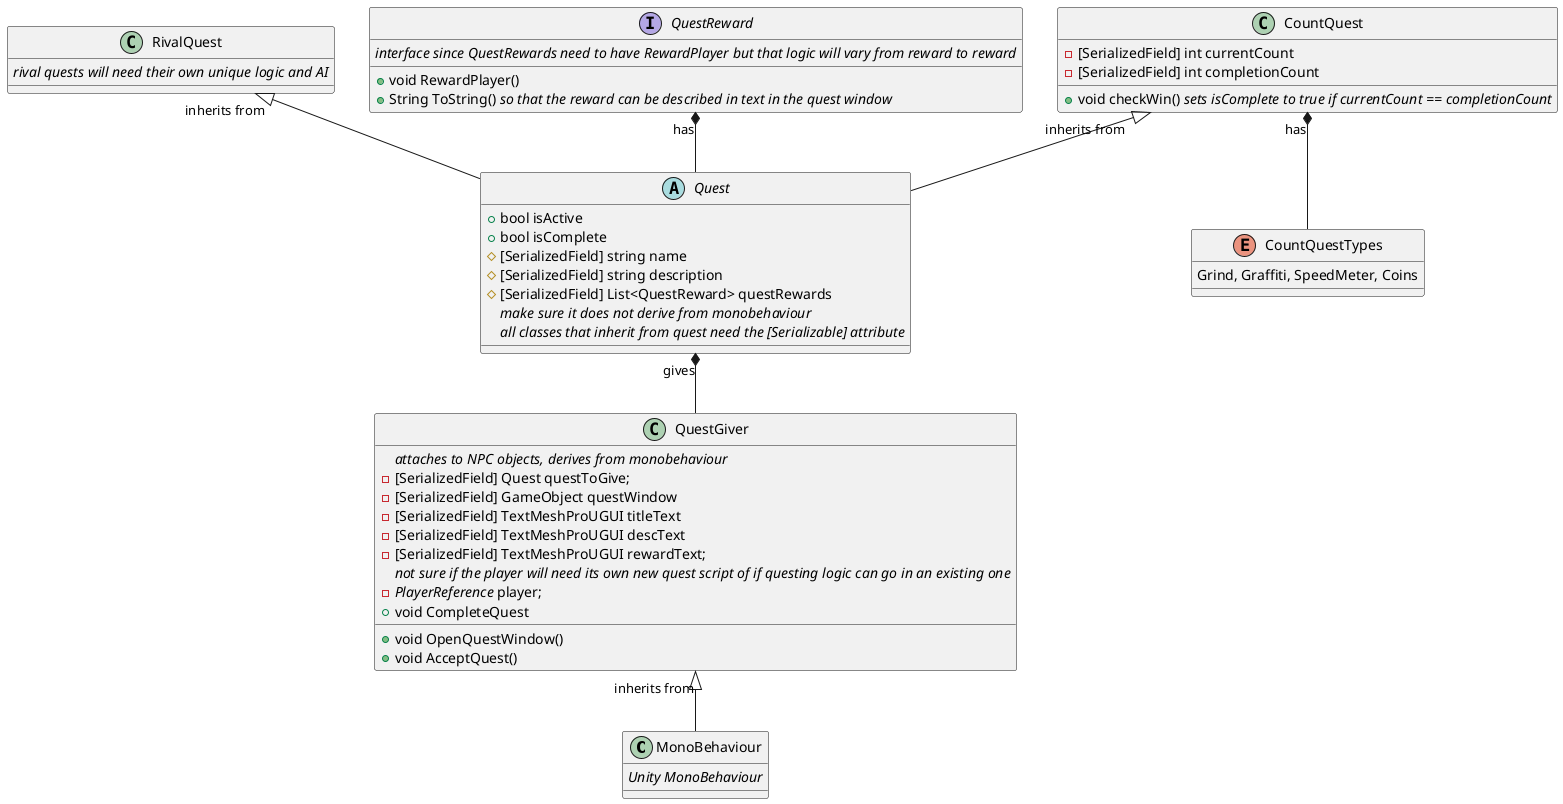 ﻿@startuml
'https://plantuml.com/class-diagram

'STILL IN PROGRESS

class MonoBehaviour
{
    //Unity MonoBehaviour//
}

abstract class Quest
{
    +bool isActive
    +bool isComplete
    #[SerializedField] string name
    #[SerializedField] string description
    #[SerializedField] List<QuestReward> questRewards
    //make sure it does not derive from monobehaviour//
    //all classes that inherit from quest need the [Serializable] attribute//
}

class CountQuest
{
    -[SerializedField] int currentCount
    -[SerializedField] int completionCount
    
    +void checkWin() //sets isComplete to true if currentCount == completionCount// 
}

enum CountQuestTypes
{
    Grind, Graffiti, SpeedMeter, Coins
}



class RivalQuest
{
    //rival quests will need their own unique logic and AI//
}


class QuestGiver
{
    //attaches to NPC objects, derives from monobehaviour//
    -[SerializedField] Quest questToGive;
    -[SerializedField] GameObject questWindow
    -[SerializedField] TextMeshProUGUI titleText
    -[SerializedField] TextMeshProUGUI descText
    -[SerializedField] TextMeshProUGUI rewardText;
    //not sure if the player will need its own new quest script of if questing logic can go in an existing one//
    - //PlayerReference// player;
    +void OpenQuestWindow()
    +void AcceptQuest()
    +void CompleteQuest
}


interface QuestReward
{
    //interface since QuestRewards need to have RewardPlayer but that logic will vary from reward to reward//
    +void RewardPlayer()
    +String ToString() //so that the reward can be described in text in the quest window//
}

QuestReward "has" *-- Quest
Quest "gives" *-- QuestGiver
QuestGiver "inherits from"<|-- MonoBehaviour
CountQuest "inherits from"<|-- Quest
RivalQuest "inherits from"<|-- Quest
CountQuest "has" *-- CountQuestTypes

@enduml